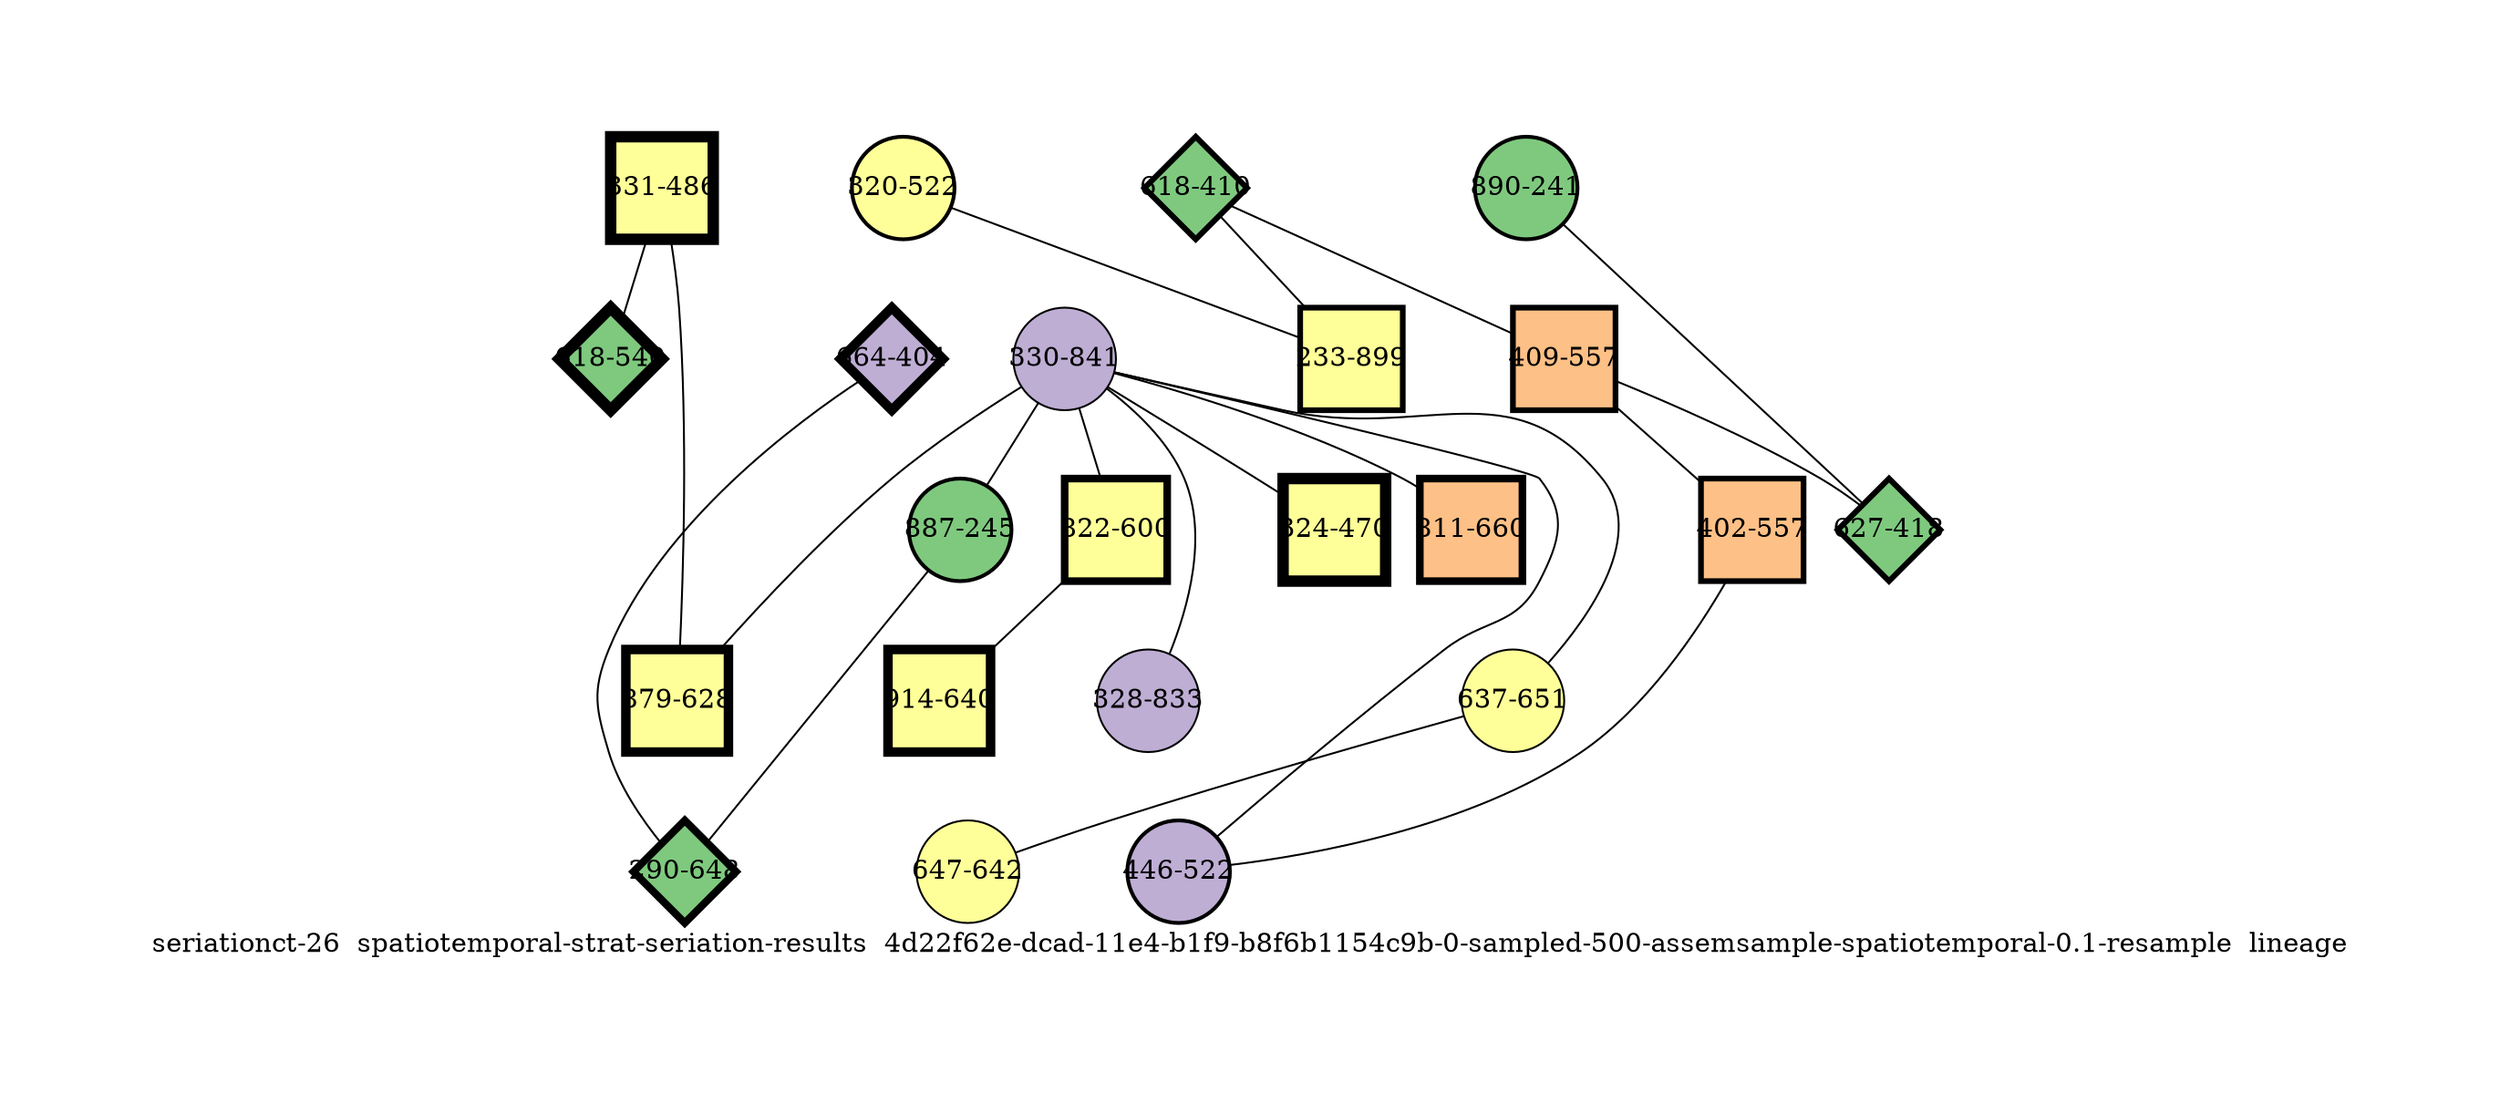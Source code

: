 strict graph "seriationct-26  spatiotemporal-strat-seriation-results  4d22f62e-dcad-11e4-b1f9-b8f6b1154c9b-0-sampled-500-assemsample-spatiotemporal-0.1-resample  lineage" {
labelloc=b;
ratio=auto;
pad="1.0";
label="seriationct-26  spatiotemporal-strat-seriation-results  4d22f62e-dcad-11e4-b1f9-b8f6b1154c9b-0-sampled-500-assemsample-spatiotemporal-0.1-resample  lineage";
node [width="0.75", style=filled, fixedsize=true, height="0.75", shape=circle, label=""];
0 [xCoordinate="410.0", appears_in_slice=3, yCoordinate="618.0", colorscheme=accent6, lineage_id=2, short_label="618-410", label="618-410", shape=diamond, cluster_id=0, fillcolor=1, size="500.0", id=0, penwidth="3.0"];
1 [xCoordinate="241.0", appears_in_slice=2, yCoordinate="890.0", colorscheme=accent6, lineage_id=0, short_label="890-241", label="890-241", shape=circle, cluster_id=0, fillcolor=1, size="500.0", id=1, penwidth="2.0"];
2 [xCoordinate="841.0", appears_in_slice=1, yCoordinate="330.0", colorscheme=accent6, lineage_id=0, short_label="330-841", label="330-841", shape=circle, cluster_id=1, fillcolor=2, size="500.0", id=2, penwidth="1.0"];
3 [xCoordinate="600.0", appears_in_slice=4, yCoordinate="822.0", colorscheme=accent6, lineage_id=1, short_label="822-600", label="822-600", shape=square, cluster_id=3, fillcolor=4, size="500.0", id=3, penwidth="4.0"];
4 [xCoordinate="557.0", appears_in_slice=3, yCoordinate="409.0", colorscheme=accent6, lineage_id=1, short_label="409-557", label="409-557", shape=square, cluster_id=2, fillcolor=3, size="500.0", id=4, penwidth="3.0"];
5 [xCoordinate="470.0", appears_in_slice=6, yCoordinate="324.0", colorscheme=accent6, lineage_id=1, short_label="324-470", label="324-470", shape=square, cluster_id=3, fillcolor=4, size="500.0", id=5, penwidth="6.0"];
6 [xCoordinate="557.0", appears_in_slice=3, yCoordinate="402.0", colorscheme=accent6, lineage_id=1, short_label="402-557", label="402-557", shape=square, cluster_id=2, fillcolor=3, size="500.0", id=6, penwidth="3.0"];
7 [xCoordinate="418.0", appears_in_slice=3, yCoordinate="627.0", colorscheme=accent6, lineage_id=2, short_label="627-418", label="627-418", shape=diamond, cluster_id=0, fillcolor=1, size="500.0", id=17, penwidth="3.0"];
8 [xCoordinate="522.0", appears_in_slice=2, yCoordinate="446.0", colorscheme=accent6, lineage_id=0, short_label="446-522", label="446-522", shape=circle, cluster_id=1, fillcolor=2, size="500.0", id=8, penwidth="2.0"];
9 [xCoordinate="660.0", appears_in_slice=4, yCoordinate="811.0", colorscheme=accent6, lineage_id=1, short_label="811-660", label="811-660", shape=square, cluster_id=2, fillcolor=3, size="500.0", id=9, penwidth="4.0"];
10 [xCoordinate="640.0", appears_in_slice=5, yCoordinate="914.0", colorscheme=accent6, lineage_id=1, short_label="914-640", label="914-640", shape=square, cluster_id=3, fillcolor=4, size="500.0", id=10, penwidth="5.0"];
11 [xCoordinate="486.0", appears_in_slice=6, yCoordinate="331.0", colorscheme=accent6, lineage_id=1, short_label="331-486", label="331-486", shape=square, cluster_id=3, fillcolor=4, size="500.0", id=11, penwidth="6.0"];
12 [xCoordinate="404.0", appears_in_slice=5, yCoordinate="664.0", colorscheme=accent6, lineage_id=2, short_label="664-404", label="664-404", shape=diamond, cluster_id=1, fillcolor=2, size="500.0", id=12, penwidth="5.0"];
13 [xCoordinate="245.0", appears_in_slice=2, yCoordinate="887.0", colorscheme=accent6, lineage_id=0, short_label="887-245", label="887-245", shape=circle, cluster_id=0, fillcolor=1, size="500.0", id=13, penwidth="2.0"];
14 [xCoordinate="522.0", appears_in_slice=2, yCoordinate="320.0", colorscheme=accent6, lineage_id=0, short_label="320-522", label="320-522", shape=circle, cluster_id=3, fillcolor=4, size="500.0", id=14, penwidth="2.0"];
15 [xCoordinate="899.0", appears_in_slice=3, yCoordinate="233.0", colorscheme=accent6, lineage_id=1, short_label="233-899", label="233-899", shape=square, cluster_id=3, fillcolor=4, size="500.0", id=15, penwidth="3.0"];
16 [xCoordinate="648.0", appears_in_slice=4, yCoordinate="290.0", colorscheme=accent6, lineage_id=2, short_label="290-648", label="290-648", shape=diamond, cluster_id=0, fillcolor=1, size="500.0", id=16, penwidth="4.0"];
17 [xCoordinate="651.0", appears_in_slice=1, yCoordinate="637.0", colorscheme=accent6, lineage_id=0, short_label="637-651", label="637-651", shape=circle, cluster_id=3, fillcolor=4, size="500.0", id=7, penwidth="1.0"];
18 [xCoordinate="628.0", appears_in_slice=5, yCoordinate="879.0", colorscheme=accent6, lineage_id=1, short_label="879-628", label="879-628", shape=square, cluster_id=3, fillcolor=4, size="500.0", id=18, penwidth="5.0"];
19 [xCoordinate="540.0", appears_in_slice=6, yCoordinate="618.0", colorscheme=accent6, lineage_id=2, short_label="618-540", label="618-540", shape=diamond, cluster_id=0, fillcolor=1, size="500.0", id=19, penwidth="6.0"];
20 [xCoordinate="833.0", appears_in_slice=1, yCoordinate="328.0", colorscheme=accent6, lineage_id=0, short_label="328-833", label="328-833", shape=circle, cluster_id=1, fillcolor=2, size="500.0", id=20, penwidth="1.0"];
21 [xCoordinate="642.0", appears_in_slice=1, yCoordinate="647.0", colorscheme=accent6, lineage_id=0, short_label="647-642", label="647-642", shape=circle, cluster_id=3, fillcolor=4, size="500.0", id=21, penwidth="1.0"];
0 -- 4  [inverseweight="3.04380509908", weight="0.328536147174"];
0 -- 15  [inverseweight="17.6556137887", weight="0.056639209034"];
1 -- 7  [inverseweight="2.89409235701", weight="0.345531474688"];
2 -- 3  [inverseweight="1.95797095188", weight="0.510732806857"];
2 -- 5  [inverseweight="1.23079556571", weight="0.812482615199"];
2 -- 8  [inverseweight="2.66138226786", weight="0.375744594106"];
2 -- 9  [inverseweight="1.68078859048", weight="0.594958822105"];
2 -- 13  [inverseweight="2.32752075494", weight="0.429641711197"];
2 -- 17  [inverseweight="2.21712595246", weight="0.451034366762"];
2 -- 18  [inverseweight="1.29106330728", weight="0.774555356317"];
2 -- 20  [inverseweight="1.94081480088", weight="0.515247513337"];
3 -- 10  [inverseweight="1.91375730901", weight="0.522532295653"];
4 -- 6  [inverseweight="13.5283445187", weight="0.0739188744503"];
4 -- 7  [inverseweight="20.8333333333", weight="0.048"];
6 -- 8  [inverseweight="2.31055972788", weight="0.432795563748"];
11 -- 18  [inverseweight="4.36785348634", weight="0.22894540834"];
11 -- 19  [inverseweight="12.3617044109", weight="0.0808949936646"];
12 -- 16  [inverseweight="1.81920446846", weight="0.54969082219"];
13 -- 16  [inverseweight="1.76734725783", weight="0.565819759287"];
14 -- 15  [inverseweight="2.3458413426", weight="0.426286288778"];
17 -- 21  [inverseweight="10.5880887472", weight="0.0944457516249"];
}
